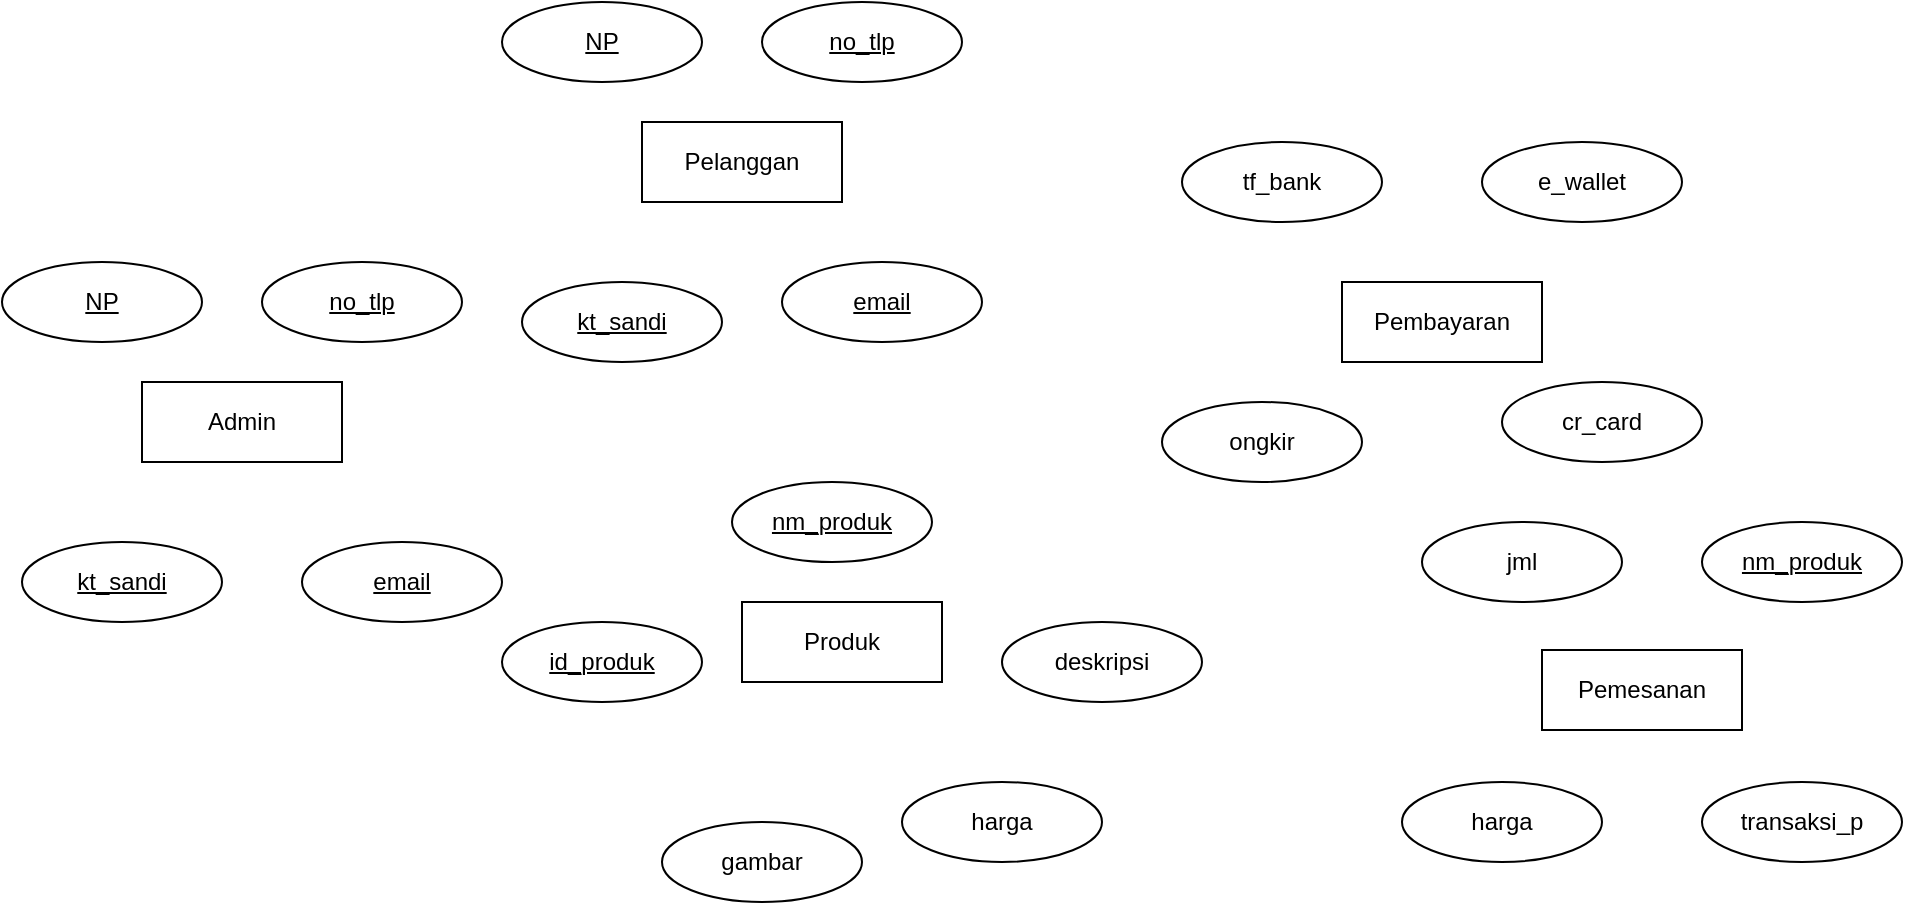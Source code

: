 <mxfile version="20.5.1" type="device"><diagram id="d8zoh6EbhWGZu1yY8gvx" name="Page-1"><mxGraphModel dx="1304" dy="541" grid="1" gridSize="10" guides="1" tooltips="1" connect="1" arrows="1" fold="1" page="1" pageScale="1" pageWidth="1169" pageHeight="827" math="0" shadow="0"><root><mxCell id="0"/><mxCell id="1" parent="0"/><mxCell id="ev9fgxmsPNrKmKZu-Eqm-1" value="Pembayaran" style="whiteSpace=wrap;html=1;align=center;" parent="1" vertex="1"><mxGeometry x="740" y="230" width="100" height="40" as="geometry"/></mxCell><mxCell id="ev9fgxmsPNrKmKZu-Eqm-2" value="Admin" style="whiteSpace=wrap;html=1;align=center;" parent="1" vertex="1"><mxGeometry x="140" y="280" width="100" height="40" as="geometry"/></mxCell><mxCell id="ev9fgxmsPNrKmKZu-Eqm-3" value="Produk" style="whiteSpace=wrap;html=1;align=center;" parent="1" vertex="1"><mxGeometry x="440" y="390" width="100" height="40" as="geometry"/></mxCell><mxCell id="ev9fgxmsPNrKmKZu-Eqm-4" value="Pemesanan" style="whiteSpace=wrap;html=1;align=center;" parent="1" vertex="1"><mxGeometry x="840" y="414" width="100" height="40" as="geometry"/></mxCell><mxCell id="ev9fgxmsPNrKmKZu-Eqm-6" value="email" style="ellipse;whiteSpace=wrap;html=1;align=center;fontStyle=4;" parent="1" vertex="1"><mxGeometry x="220" y="360" width="100" height="40" as="geometry"/></mxCell><mxCell id="ev9fgxmsPNrKmKZu-Eqm-7" value="no_tlp" style="ellipse;whiteSpace=wrap;html=1;align=center;fontStyle=4;" parent="1" vertex="1"><mxGeometry x="200" y="220" width="100" height="40" as="geometry"/></mxCell><mxCell id="ev9fgxmsPNrKmKZu-Eqm-8" value="kt_sandi" style="ellipse;whiteSpace=wrap;html=1;align=center;fontStyle=4;" parent="1" vertex="1"><mxGeometry x="80" y="360" width="100" height="40" as="geometry"/></mxCell><mxCell id="ev9fgxmsPNrKmKZu-Eqm-9" value="NP" style="ellipse;whiteSpace=wrap;html=1;align=center;fontStyle=4;" parent="1" vertex="1"><mxGeometry x="70" y="220" width="100" height="40" as="geometry"/></mxCell><mxCell id="gucTAXkX551n7LzeSSWe-2" value="Pelanggan" style="whiteSpace=wrap;html=1;align=center;" parent="1" vertex="1"><mxGeometry x="390" y="150" width="100" height="40" as="geometry"/></mxCell><mxCell id="gucTAXkX551n7LzeSSWe-3" value="email" style="ellipse;whiteSpace=wrap;html=1;align=center;fontStyle=4;" parent="1" vertex="1"><mxGeometry x="460" y="220" width="100" height="40" as="geometry"/></mxCell><mxCell id="gucTAXkX551n7LzeSSWe-4" value="no_tlp" style="ellipse;whiteSpace=wrap;html=1;align=center;fontStyle=4;" parent="1" vertex="1"><mxGeometry x="450" y="90" width="100" height="40" as="geometry"/></mxCell><mxCell id="gucTAXkX551n7LzeSSWe-5" value="kt_sandi" style="ellipse;whiteSpace=wrap;html=1;align=center;fontStyle=4;" parent="1" vertex="1"><mxGeometry x="330" y="230" width="100" height="40" as="geometry"/></mxCell><mxCell id="gucTAXkX551n7LzeSSWe-6" value="NP" style="ellipse;whiteSpace=wrap;html=1;align=center;fontStyle=4;" parent="1" vertex="1"><mxGeometry x="320" y="90" width="100" height="40" as="geometry"/></mxCell><mxCell id="gucTAXkX551n7LzeSSWe-7" value="nm_produk" style="ellipse;whiteSpace=wrap;html=1;align=center;fontStyle=4;" parent="1" vertex="1"><mxGeometry x="435" y="330" width="100" height="40" as="geometry"/></mxCell><mxCell id="gucTAXkX551n7LzeSSWe-8" value="id_produk" style="ellipse;whiteSpace=wrap;html=1;align=center;fontStyle=4;" parent="1" vertex="1"><mxGeometry x="320" y="400" width="100" height="40" as="geometry"/></mxCell><mxCell id="gucTAXkX551n7LzeSSWe-9" value="gambar" style="ellipse;whiteSpace=wrap;html=1;align=center;" parent="1" vertex="1"><mxGeometry x="400" y="500" width="100" height="40" as="geometry"/></mxCell><mxCell id="gucTAXkX551n7LzeSSWe-10" value="harga" style="ellipse;whiteSpace=wrap;html=1;align=center;" parent="1" vertex="1"><mxGeometry x="520" y="480" width="100" height="40" as="geometry"/></mxCell><mxCell id="gucTAXkX551n7LzeSSWe-11" value="deskripsi" style="ellipse;whiteSpace=wrap;html=1;align=center;" parent="1" vertex="1"><mxGeometry x="570" y="400" width="100" height="40" as="geometry"/></mxCell><mxCell id="gucTAXkX551n7LzeSSWe-13" value="ongkir" style="ellipse;whiteSpace=wrap;html=1;align=center;" parent="1" vertex="1"><mxGeometry x="650" y="290" width="100" height="40" as="geometry"/></mxCell><mxCell id="gucTAXkX551n7LzeSSWe-14" value="cr_card" style="ellipse;whiteSpace=wrap;html=1;align=center;" parent="1" vertex="1"><mxGeometry x="820" y="280" width="100" height="40" as="geometry"/></mxCell><mxCell id="gucTAXkX551n7LzeSSWe-15" value="tf_bank" style="ellipse;whiteSpace=wrap;html=1;align=center;" parent="1" vertex="1"><mxGeometry x="660" y="160" width="100" height="40" as="geometry"/></mxCell><mxCell id="gucTAXkX551n7LzeSSWe-16" value="e_wallet" style="ellipse;whiteSpace=wrap;html=1;align=center;" parent="1" vertex="1"><mxGeometry x="810" y="160" width="100" height="40" as="geometry"/></mxCell><mxCell id="gucTAXkX551n7LzeSSWe-17" value="nm_produk" style="ellipse;whiteSpace=wrap;html=1;align=center;fontStyle=4;" parent="1" vertex="1"><mxGeometry x="920" y="350" width="100" height="40" as="geometry"/></mxCell><mxCell id="gucTAXkX551n7LzeSSWe-18" value="jml" style="ellipse;whiteSpace=wrap;html=1;align=center;" parent="1" vertex="1"><mxGeometry x="780" y="350" width="100" height="40" as="geometry"/></mxCell><mxCell id="gucTAXkX551n7LzeSSWe-19" value="transaksi_p" style="ellipse;whiteSpace=wrap;html=1;align=center;" parent="1" vertex="1"><mxGeometry x="920" y="480" width="100" height="40" as="geometry"/></mxCell><mxCell id="gucTAXkX551n7LzeSSWe-20" value="harga" style="ellipse;whiteSpace=wrap;html=1;align=center;" parent="1" vertex="1"><mxGeometry x="770" y="480" width="100" height="40" as="geometry"/></mxCell></root></mxGraphModel></diagram></mxfile>